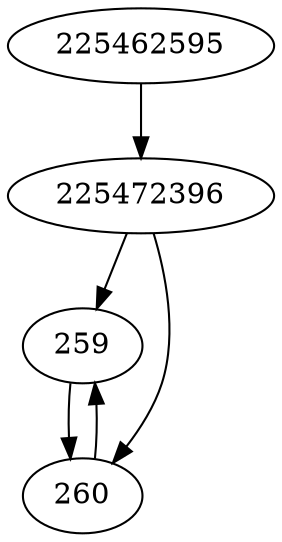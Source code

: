 strict digraph  {
225472396;
225462595;
259;
260;
225472396 -> 259;
225472396 -> 260;
225462595 -> 225472396;
259 -> 260;
260 -> 259;
}
